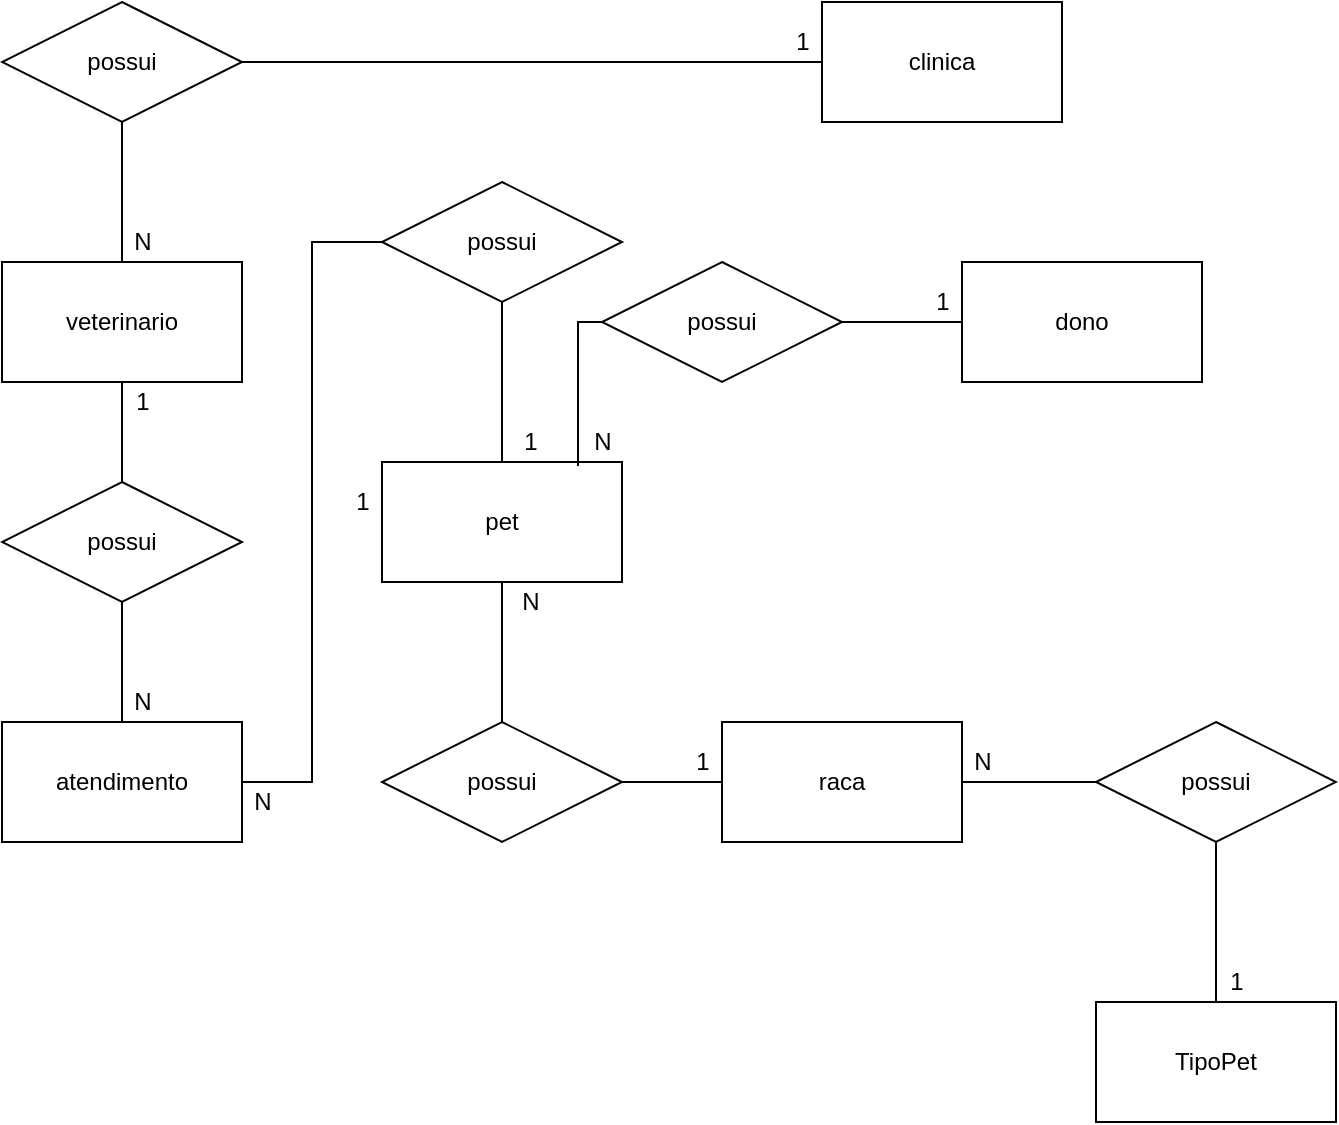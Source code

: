 <mxfile version="14.9.5" type="device" pages="2"><diagram id="zKgi-5W-2Jjc9TAg-hea" name="conceitual"><mxGraphModel dx="1422" dy="794" grid="1" gridSize="10" guides="1" tooltips="1" connect="1" arrows="1" fold="1" page="1" pageScale="1" pageWidth="827" pageHeight="1169" math="0" shadow="0"><root><mxCell id="0"/><mxCell id="1" parent="0"/><mxCell id="_RC61mN8Qz8Z0jvt375L-1" value="pet" style="rounded=0;whiteSpace=wrap;html=1;" parent="1" vertex="1"><mxGeometry x="270" y="230" width="120" height="60" as="geometry"/></mxCell><mxCell id="_RC61mN8Qz8Z0jvt375L-14" value="raca" style="rounded=0;whiteSpace=wrap;html=1;" parent="1" vertex="1"><mxGeometry x="440" y="360" width="120" height="60" as="geometry"/></mxCell><mxCell id="_RC61mN8Qz8Z0jvt375L-16" style="edgeStyle=orthogonalEdgeStyle;rounded=0;orthogonalLoop=1;jettySize=auto;html=1;entryX=0;entryY=0.5;entryDx=0;entryDy=0;endArrow=none;endFill=0;" parent="1" source="_RC61mN8Qz8Z0jvt375L-15" target="_RC61mN8Qz8Z0jvt375L-14" edge="1"><mxGeometry relative="1" as="geometry"/></mxCell><mxCell id="_RC61mN8Qz8Z0jvt375L-17" style="edgeStyle=orthogonalEdgeStyle;rounded=0;orthogonalLoop=1;jettySize=auto;html=1;entryX=0.5;entryY=1;entryDx=0;entryDy=0;endArrow=none;endFill=0;" parent="1" source="_RC61mN8Qz8Z0jvt375L-15" target="_RC61mN8Qz8Z0jvt375L-1" edge="1"><mxGeometry relative="1" as="geometry"><Array as="points"><mxPoint x="330" y="390"/></Array></mxGeometry></mxCell><mxCell id="_RC61mN8Qz8Z0jvt375L-15" value="possui" style="shape=rhombus;perimeter=rhombusPerimeter;whiteSpace=wrap;html=1;align=center;" parent="1" vertex="1"><mxGeometry x="270" y="360" width="120" height="60" as="geometry"/></mxCell><mxCell id="_RC61mN8Qz8Z0jvt375L-18" value="N" style="text;html=1;align=center;verticalAlign=middle;resizable=0;points=[];autosize=1;strokeColor=none;" parent="1" vertex="1"><mxGeometry x="334" y="290" width="20" height="20" as="geometry"/></mxCell><mxCell id="_RC61mN8Qz8Z0jvt375L-19" value="1" style="text;html=1;align=center;verticalAlign=middle;resizable=0;points=[];autosize=1;strokeColor=none;" parent="1" vertex="1"><mxGeometry x="420" y="370" width="20" height="20" as="geometry"/></mxCell><mxCell id="_RC61mN8Qz8Z0jvt375L-20" value="dono" style="rounded=0;whiteSpace=wrap;html=1;" parent="1" vertex="1"><mxGeometry x="560" y="130" width="120" height="60" as="geometry"/></mxCell><mxCell id="_RC61mN8Qz8Z0jvt375L-25" style="edgeStyle=orthogonalEdgeStyle;rounded=0;orthogonalLoop=1;jettySize=auto;html=1;entryX=0;entryY=0.5;entryDx=0;entryDy=0;endArrow=none;endFill=0;" parent="1" source="_RC61mN8Qz8Z0jvt375L-24" target="_RC61mN8Qz8Z0jvt375L-20" edge="1"><mxGeometry relative="1" as="geometry"/></mxCell><mxCell id="_RC61mN8Qz8Z0jvt375L-26" style="edgeStyle=orthogonalEdgeStyle;rounded=0;orthogonalLoop=1;jettySize=auto;html=1;endArrow=none;endFill=0;" parent="1" source="_RC61mN8Qz8Z0jvt375L-24" edge="1"><mxGeometry relative="1" as="geometry"><mxPoint x="368" y="232" as="targetPoint"/><Array as="points"><mxPoint x="368" y="160"/></Array></mxGeometry></mxCell><mxCell id="_RC61mN8Qz8Z0jvt375L-24" value="possui" style="shape=rhombus;perimeter=rhombusPerimeter;whiteSpace=wrap;html=1;align=center;" parent="1" vertex="1"><mxGeometry x="380" y="130" width="120" height="60" as="geometry"/></mxCell><mxCell id="_RC61mN8Qz8Z0jvt375L-27" value="N" style="text;html=1;align=center;verticalAlign=middle;resizable=0;points=[];autosize=1;strokeColor=none;" parent="1" vertex="1"><mxGeometry x="370" y="210" width="20" height="20" as="geometry"/></mxCell><mxCell id="_RC61mN8Qz8Z0jvt375L-28" value="1" style="text;html=1;align=center;verticalAlign=middle;resizable=0;points=[];autosize=1;strokeColor=none;" parent="1" vertex="1"><mxGeometry x="540" y="140" width="20" height="20" as="geometry"/></mxCell><mxCell id="_RC61mN8Qz8Z0jvt375L-32" style="edgeStyle=orthogonalEdgeStyle;rounded=0;orthogonalLoop=1;jettySize=auto;html=1;entryX=0.5;entryY=0;entryDx=0;entryDy=0;endArrow=none;endFill=0;" parent="1" source="_RC61mN8Qz8Z0jvt375L-29" target="_RC61mN8Qz8Z0jvt375L-31" edge="1"><mxGeometry relative="1" as="geometry"/></mxCell><mxCell id="_RC61mN8Qz8Z0jvt375L-33" style="edgeStyle=orthogonalEdgeStyle;rounded=0;orthogonalLoop=1;jettySize=auto;html=1;entryX=1;entryY=0.5;entryDx=0;entryDy=0;endArrow=none;endFill=0;exitX=0;exitY=0.5;exitDx=0;exitDy=0;" parent="1" source="_RC61mN8Qz8Z0jvt375L-29" target="_RC61mN8Qz8Z0jvt375L-14" edge="1"><mxGeometry relative="1" as="geometry"><Array as="points"/></mxGeometry></mxCell><mxCell id="_RC61mN8Qz8Z0jvt375L-29" value="possui" style="shape=rhombus;perimeter=rhombusPerimeter;whiteSpace=wrap;html=1;align=center;" parent="1" vertex="1"><mxGeometry x="627" y="360" width="120" height="60" as="geometry"/></mxCell><mxCell id="_RC61mN8Qz8Z0jvt375L-31" value="TipoPet" style="rounded=0;whiteSpace=wrap;html=1;" parent="1" vertex="1"><mxGeometry x="627" y="500" width="120" height="60" as="geometry"/></mxCell><mxCell id="_RC61mN8Qz8Z0jvt375L-34" value="1" style="text;html=1;align=center;verticalAlign=middle;resizable=0;points=[];autosize=1;strokeColor=none;" parent="1" vertex="1"><mxGeometry x="250" y="240" width="20" height="20" as="geometry"/></mxCell><mxCell id="_RC61mN8Qz8Z0jvt375L-35" value="1" style="text;html=1;align=center;verticalAlign=middle;resizable=0;points=[];autosize=1;strokeColor=none;" parent="1" vertex="1"><mxGeometry x="687" y="480" width="20" height="20" as="geometry"/></mxCell><mxCell id="_RC61mN8Qz8Z0jvt375L-36" value="clinica" style="rounded=0;whiteSpace=wrap;html=1;" parent="1" vertex="1"><mxGeometry x="490" width="120" height="60" as="geometry"/></mxCell><mxCell id="gwHr9lYIU9ZvJY5wkiX--15" value="" style="edgeStyle=orthogonalEdgeStyle;rounded=0;orthogonalLoop=1;jettySize=auto;html=1;endArrow=none;endFill=0;" parent="1" source="gwHr9lYIU9ZvJY5wkiX--1" target="gwHr9lYIU9ZvJY5wkiX--2" edge="1"><mxGeometry relative="1" as="geometry"/></mxCell><mxCell id="gwHr9lYIU9ZvJY5wkiX--17" style="edgeStyle=orthogonalEdgeStyle;rounded=0;orthogonalLoop=1;jettySize=auto;html=1;entryX=0;entryY=0.5;entryDx=0;entryDy=0;endArrow=none;endFill=0;" parent="1" source="gwHr9lYIU9ZvJY5wkiX--1" target="gwHr9lYIU9ZvJY5wkiX--16" edge="1"><mxGeometry relative="1" as="geometry"/></mxCell><mxCell id="gwHr9lYIU9ZvJY5wkiX--1" value="atendimento" style="rounded=0;whiteSpace=wrap;html=1;" parent="1" vertex="1"><mxGeometry x="80" y="360" width="120" height="60" as="geometry"/></mxCell><mxCell id="gwHr9lYIU9ZvJY5wkiX--11" style="edgeStyle=orthogonalEdgeStyle;rounded=0;orthogonalLoop=1;jettySize=auto;html=1;entryX=0.5;entryY=1;entryDx=0;entryDy=0;endArrow=none;endFill=0;" parent="1" source="gwHr9lYIU9ZvJY5wkiX--2" target="gwHr9lYIU9ZvJY5wkiX--3" edge="1"><mxGeometry relative="1" as="geometry"/></mxCell><mxCell id="gwHr9lYIU9ZvJY5wkiX--12" style="edgeStyle=orthogonalEdgeStyle;rounded=0;orthogonalLoop=1;jettySize=auto;html=1;endArrow=none;endFill=0;" parent="1" source="gwHr9lYIU9ZvJY5wkiX--2" target="gwHr9lYIU9ZvJY5wkiX--1" edge="1"><mxGeometry relative="1" as="geometry"/></mxCell><mxCell id="gwHr9lYIU9ZvJY5wkiX--2" value="possui" style="shape=rhombus;perimeter=rhombusPerimeter;whiteSpace=wrap;html=1;align=center;" parent="1" vertex="1"><mxGeometry x="80" y="240" width="120" height="60" as="geometry"/></mxCell><mxCell id="gwHr9lYIU9ZvJY5wkiX--3" value="veterinario" style="rounded=0;whiteSpace=wrap;html=1;" parent="1" vertex="1"><mxGeometry x="80" y="130" width="120" height="60" as="geometry"/></mxCell><mxCell id="gwHr9lYIU9ZvJY5wkiX--4" value="N" style="text;html=1;align=center;verticalAlign=middle;resizable=0;points=[];autosize=1;strokeColor=none;" parent="1" vertex="1"><mxGeometry x="140" y="110" width="20" height="20" as="geometry"/></mxCell><mxCell id="gwHr9lYIU9ZvJY5wkiX--5" style="edgeStyle=orthogonalEdgeStyle;rounded=0;orthogonalLoop=1;jettySize=auto;html=1;entryX=0.5;entryY=1;entryDx=0;entryDy=0;endArrow=none;endFill=0;" parent="1" source="gwHr9lYIU9ZvJY5wkiX--3" target="gwHr9lYIU9ZvJY5wkiX--6" edge="1"><mxGeometry relative="1" as="geometry"/></mxCell><mxCell id="gwHr9lYIU9ZvJY5wkiX--6" value="possui" style="shape=rhombus;perimeter=rhombusPerimeter;whiteSpace=wrap;html=1;align=center;" parent="1" vertex="1"><mxGeometry x="80" width="120" height="60" as="geometry"/></mxCell><mxCell id="gwHr9lYIU9ZvJY5wkiX--7" style="edgeStyle=orthogonalEdgeStyle;rounded=0;orthogonalLoop=1;jettySize=auto;html=1;entryX=1;entryY=0.5;entryDx=0;entryDy=0;endArrow=none;endFill=0;" parent="1" source="_RC61mN8Qz8Z0jvt375L-36" target="gwHr9lYIU9ZvJY5wkiX--6" edge="1"><mxGeometry relative="1" as="geometry"><mxPoint x="160" y="-20" as="sourcePoint"/></mxGeometry></mxCell><mxCell id="gwHr9lYIU9ZvJY5wkiX--8" value="1" style="text;html=1;align=center;verticalAlign=middle;resizable=0;points=[];autosize=1;strokeColor=none;" parent="1" vertex="1"><mxGeometry x="470" y="10" width="20" height="20" as="geometry"/></mxCell><mxCell id="gwHr9lYIU9ZvJY5wkiX--13" value="N" style="text;html=1;align=center;verticalAlign=middle;resizable=0;points=[];autosize=1;strokeColor=none;" parent="1" vertex="1"><mxGeometry x="140" y="340" width="20" height="20" as="geometry"/></mxCell><mxCell id="gwHr9lYIU9ZvJY5wkiX--14" value="1" style="text;html=1;align=center;verticalAlign=middle;resizable=0;points=[];autosize=1;strokeColor=none;" parent="1" vertex="1"><mxGeometry x="140" y="190" width="20" height="20" as="geometry"/></mxCell><mxCell id="gwHr9lYIU9ZvJY5wkiX--18" style="edgeStyle=orthogonalEdgeStyle;rounded=0;orthogonalLoop=1;jettySize=auto;html=1;entryX=0.5;entryY=0;entryDx=0;entryDy=0;endArrow=none;endFill=0;" parent="1" source="gwHr9lYIU9ZvJY5wkiX--16" target="_RC61mN8Qz8Z0jvt375L-1" edge="1"><mxGeometry relative="1" as="geometry"/></mxCell><mxCell id="gwHr9lYIU9ZvJY5wkiX--16" value="possui" style="shape=rhombus;perimeter=rhombusPerimeter;whiteSpace=wrap;html=1;align=center;" parent="1" vertex="1"><mxGeometry x="270" y="90" width="120" height="60" as="geometry"/></mxCell><mxCell id="gwHr9lYIU9ZvJY5wkiX--19" value="N" style="text;html=1;align=center;verticalAlign=middle;resizable=0;points=[];autosize=1;strokeColor=none;" parent="1" vertex="1"><mxGeometry x="200" y="390" width="20" height="20" as="geometry"/></mxCell><mxCell id="gwHr9lYIU9ZvJY5wkiX--20" value="1" style="text;html=1;align=center;verticalAlign=middle;resizable=0;points=[];autosize=1;strokeColor=none;" parent="1" vertex="1"><mxGeometry x="334" y="210" width="20" height="20" as="geometry"/></mxCell><mxCell id="zmk3m_KTykm0bTG2Km6e-2" value="N" style="text;html=1;align=center;verticalAlign=middle;resizable=0;points=[];autosize=1;strokeColor=none;" parent="1" vertex="1"><mxGeometry x="560" y="370" width="20" height="20" as="geometry"/></mxCell></root></mxGraphModel></diagram><diagram id="qDAcENEkTJOb7_NN2ZfA" name="logico"><mxGraphModel dx="2249" dy="794" grid="1" gridSize="10" guides="1" tooltips="1" connect="1" arrows="1" fold="1" page="1" pageScale="1" pageWidth="827" pageHeight="1169" math="0" shadow="0"><root><mxCell id="7KdjONQMvIEMrjzdX5ln-0"/><mxCell id="7KdjONQMvIEMrjzdX5ln-1" parent="7KdjONQMvIEMrjzdX5ln-0"/><mxCell id="w5RA0pdSqrxXQiTmdEWr-0" value="pet" style="shape=table;startSize=30;container=1;collapsible=1;childLayout=tableLayout;fixedRows=1;rowLines=0;fontStyle=1;align=center;resizeLast=1;" parent="7KdjONQMvIEMrjzdX5ln-1" vertex="1"><mxGeometry x="324" y="40" width="180" height="190" as="geometry"/></mxCell><mxCell id="w5RA0pdSqrxXQiTmdEWr-1" value="" style="shape=partialRectangle;collapsible=0;dropTarget=0;pointerEvents=0;fillColor=none;top=0;left=0;bottom=1;right=0;points=[[0,0.5],[1,0.5]];portConstraint=eastwest;" parent="w5RA0pdSqrxXQiTmdEWr-0" vertex="1"><mxGeometry y="30" width="180" height="30" as="geometry"/></mxCell><mxCell id="w5RA0pdSqrxXQiTmdEWr-2" value="PK" style="shape=partialRectangle;connectable=0;fillColor=none;top=0;left=0;bottom=0;right=0;fontStyle=1;overflow=hidden;" parent="w5RA0pdSqrxXQiTmdEWr-1" vertex="1"><mxGeometry width="30" height="30" as="geometry"/></mxCell><mxCell id="w5RA0pdSqrxXQiTmdEWr-3" value="id_pet" style="shape=partialRectangle;connectable=0;fillColor=none;top=0;left=0;bottom=0;right=0;align=left;spacingLeft=6;fontStyle=5;overflow=hidden;" parent="w5RA0pdSqrxXQiTmdEWr-1" vertex="1"><mxGeometry x="30" width="150" height="30" as="geometry"/></mxCell><mxCell id="lEah9EeKlqxv9FHhRNmA-0" value="" style="shape=partialRectangle;collapsible=0;dropTarget=0;pointerEvents=0;fillColor=none;top=0;left=0;bottom=1;right=0;points=[[0,0.5],[1,0.5]];portConstraint=eastwest;" parent="w5RA0pdSqrxXQiTmdEWr-0" vertex="1"><mxGeometry y="60" width="180" height="30" as="geometry"/></mxCell><mxCell id="lEah9EeKlqxv9FHhRNmA-1" value="FK" style="shape=partialRectangle;connectable=0;fillColor=none;top=0;left=0;bottom=0;right=0;fontStyle=1;overflow=hidden;" parent="lEah9EeKlqxv9FHhRNmA-0" vertex="1"><mxGeometry width="30" height="30" as="geometry"/></mxCell><mxCell id="lEah9EeKlqxv9FHhRNmA-2" value="id_dono" style="shape=partialRectangle;connectable=0;fillColor=none;top=0;left=0;bottom=0;right=0;align=left;spacingLeft=6;fontStyle=5;overflow=hidden;" parent="lEah9EeKlqxv9FHhRNmA-0" vertex="1"><mxGeometry x="30" width="150" height="30" as="geometry"/></mxCell><mxCell id="X-DxuJvu69Qj4SqnbTuG-0" value="" style="shape=partialRectangle;collapsible=0;dropTarget=0;pointerEvents=0;fillColor=none;top=0;left=0;bottom=1;right=0;points=[[0,0.5],[1,0.5]];portConstraint=eastwest;" parent="w5RA0pdSqrxXQiTmdEWr-0" vertex="1"><mxGeometry y="90" width="180" height="30" as="geometry"/></mxCell><mxCell id="X-DxuJvu69Qj4SqnbTuG-1" value="FK" style="shape=partialRectangle;connectable=0;fillColor=none;top=0;left=0;bottom=0;right=0;fontStyle=1;overflow=hidden;" parent="X-DxuJvu69Qj4SqnbTuG-0" vertex="1"><mxGeometry width="30" height="30" as="geometry"/></mxCell><mxCell id="X-DxuJvu69Qj4SqnbTuG-2" value="id_raca" style="shape=partialRectangle;connectable=0;fillColor=none;top=0;left=0;bottom=0;right=0;align=left;spacingLeft=6;fontStyle=5;overflow=hidden;" parent="X-DxuJvu69Qj4SqnbTuG-0" vertex="1"><mxGeometry x="30" width="150" height="30" as="geometry"/></mxCell><mxCell id="w5RA0pdSqrxXQiTmdEWr-4" value="" style="shape=partialRectangle;collapsible=0;dropTarget=0;pointerEvents=0;fillColor=none;top=0;left=0;bottom=0;right=0;points=[[0,0.5],[1,0.5]];portConstraint=eastwest;" parent="w5RA0pdSqrxXQiTmdEWr-0" vertex="1"><mxGeometry y="120" width="180" height="30" as="geometry"/></mxCell><mxCell id="w5RA0pdSqrxXQiTmdEWr-5" value="" style="shape=partialRectangle;connectable=0;fillColor=none;top=0;left=0;bottom=0;right=0;editable=1;overflow=hidden;" parent="w5RA0pdSqrxXQiTmdEWr-4" vertex="1"><mxGeometry width="30" height="30" as="geometry"/></mxCell><mxCell id="w5RA0pdSqrxXQiTmdEWr-6" value="nome" style="shape=partialRectangle;connectable=0;fillColor=none;top=0;left=0;bottom=0;right=0;align=left;spacingLeft=6;overflow=hidden;" parent="w5RA0pdSqrxXQiTmdEWr-4" vertex="1"><mxGeometry x="30" width="150" height="30" as="geometry"/></mxCell><mxCell id="XHkb9tY9ZzhKLMxE5RJe-0" value="" style="shape=partialRectangle;collapsible=0;dropTarget=0;pointerEvents=0;fillColor=none;top=0;left=0;bottom=0;right=0;points=[[0,0.5],[1,0.5]];portConstraint=eastwest;" parent="w5RA0pdSqrxXQiTmdEWr-0" vertex="1"><mxGeometry y="150" width="180" height="30" as="geometry"/></mxCell><mxCell id="XHkb9tY9ZzhKLMxE5RJe-1" value="" style="shape=partialRectangle;connectable=0;fillColor=none;top=0;left=0;bottom=0;right=0;editable=1;overflow=hidden;" parent="XHkb9tY9ZzhKLMxE5RJe-0" vertex="1"><mxGeometry width="30" height="30" as="geometry"/></mxCell><mxCell id="XHkb9tY9ZzhKLMxE5RJe-2" value="data nascimento" style="shape=partialRectangle;connectable=0;fillColor=none;top=0;left=0;bottom=0;right=0;align=left;spacingLeft=6;overflow=hidden;" parent="XHkb9tY9ZzhKLMxE5RJe-0" vertex="1"><mxGeometry x="30" width="150" height="30" as="geometry"/></mxCell><mxCell id="1a7llwQTp4r0ZdKqgCpV-0" value="dono" style="shape=table;startSize=30;container=1;collapsible=1;childLayout=tableLayout;fixedRows=1;rowLines=0;fontStyle=1;align=center;resizeLast=1;" parent="7KdjONQMvIEMrjzdX5ln-1" vertex="1"><mxGeometry x="600" y="40" width="180" height="130" as="geometry"/></mxCell><mxCell id="1a7llwQTp4r0ZdKqgCpV-4" value="" style="shape=partialRectangle;collapsible=0;dropTarget=0;pointerEvents=0;fillColor=none;top=0;left=0;bottom=1;right=0;points=[[0,0.5],[1,0.5]];portConstraint=eastwest;" parent="1a7llwQTp4r0ZdKqgCpV-0" vertex="1"><mxGeometry y="30" width="180" height="30" as="geometry"/></mxCell><mxCell id="1a7llwQTp4r0ZdKqgCpV-5" value="PK" style="shape=partialRectangle;connectable=0;fillColor=none;top=0;left=0;bottom=0;right=0;fontStyle=1;overflow=hidden;" parent="1a7llwQTp4r0ZdKqgCpV-4" vertex="1"><mxGeometry width="30" height="30" as="geometry"/></mxCell><mxCell id="1a7llwQTp4r0ZdKqgCpV-6" value="id_dono" style="shape=partialRectangle;connectable=0;fillColor=none;top=0;left=0;bottom=0;right=0;align=left;spacingLeft=6;fontStyle=5;overflow=hidden;" parent="1a7llwQTp4r0ZdKqgCpV-4" vertex="1"><mxGeometry x="30" width="150" height="30" as="geometry"/></mxCell><mxCell id="1a7llwQTp4r0ZdKqgCpV-7" value="" style="shape=partialRectangle;collapsible=0;dropTarget=0;pointerEvents=0;fillColor=none;top=0;left=0;bottom=0;right=0;points=[[0,0.5],[1,0.5]];portConstraint=eastwest;" parent="1a7llwQTp4r0ZdKqgCpV-0" vertex="1"><mxGeometry y="60" width="180" height="30" as="geometry"/></mxCell><mxCell id="1a7llwQTp4r0ZdKqgCpV-8" value="" style="shape=partialRectangle;connectable=0;fillColor=none;top=0;left=0;bottom=0;right=0;editable=1;overflow=hidden;" parent="1a7llwQTp4r0ZdKqgCpV-7" vertex="1"><mxGeometry width="30" height="30" as="geometry"/></mxCell><mxCell id="1a7llwQTp4r0ZdKqgCpV-9" value="nome" style="shape=partialRectangle;connectable=0;fillColor=none;top=0;left=0;bottom=0;right=0;align=left;spacingLeft=6;overflow=hidden;" parent="1a7llwQTp4r0ZdKqgCpV-7" vertex="1"><mxGeometry x="30" width="150" height="30" as="geometry"/></mxCell><mxCell id="1a7llwQTp4r0ZdKqgCpV-10" value="" style="shape=partialRectangle;collapsible=0;dropTarget=0;pointerEvents=0;fillColor=none;top=0;left=0;bottom=0;right=0;points=[[0,0.5],[1,0.5]];portConstraint=eastwest;" parent="1a7llwQTp4r0ZdKqgCpV-0" vertex="1"><mxGeometry y="90" width="180" height="30" as="geometry"/></mxCell><mxCell id="1a7llwQTp4r0ZdKqgCpV-11" value="" style="shape=partialRectangle;connectable=0;fillColor=none;top=0;left=0;bottom=0;right=0;editable=1;overflow=hidden;" parent="1a7llwQTp4r0ZdKqgCpV-10" vertex="1"><mxGeometry width="30" height="30" as="geometry"/></mxCell><mxCell id="1a7llwQTp4r0ZdKqgCpV-12" value="telefone" style="shape=partialRectangle;connectable=0;fillColor=none;top=0;left=0;bottom=0;right=0;align=left;spacingLeft=6;overflow=hidden;" parent="1a7llwQTp4r0ZdKqgCpV-10" vertex="1"><mxGeometry x="30" width="150" height="30" as="geometry"/></mxCell><mxCell id="1a7llwQTp4r0ZdKqgCpV-13" value="" style="edgeStyle=entityRelationEdgeStyle;fontSize=12;html=1;endArrow=ERoneToMany;" parent="7KdjONQMvIEMrjzdX5ln-1" source="1a7llwQTp4r0ZdKqgCpV-4" target="lEah9EeKlqxv9FHhRNmA-0" edge="1"><mxGeometry width="100" height="100" relative="1" as="geometry"><mxPoint x="550" y="330" as="sourcePoint"/><mxPoint x="650" y="230" as="targetPoint"/></mxGeometry></mxCell><mxCell id="1a7llwQTp4r0ZdKqgCpV-14" value="atendimento" style="shape=table;startSize=30;container=1;collapsible=1;childLayout=tableLayout;fixedRows=1;rowLines=0;fontStyle=1;align=center;resizeLast=1;" parent="7KdjONQMvIEMrjzdX5ln-1" vertex="1"><mxGeometry x="50" y="40" width="180" height="190" as="geometry"/></mxCell><mxCell id="1a7llwQTp4r0ZdKqgCpV-15" value="" style="shape=partialRectangle;collapsible=0;dropTarget=0;pointerEvents=0;fillColor=none;top=0;left=0;bottom=1;right=0;points=[[0,0.5],[1,0.5]];portConstraint=eastwest;" parent="1a7llwQTp4r0ZdKqgCpV-14" vertex="1"><mxGeometry y="30" width="180" height="30" as="geometry"/></mxCell><mxCell id="1a7llwQTp4r0ZdKqgCpV-16" value="PK" style="shape=partialRectangle;connectable=0;fillColor=none;top=0;left=0;bottom=0;right=0;fontStyle=1;overflow=hidden;" parent="1a7llwQTp4r0ZdKqgCpV-15" vertex="1"><mxGeometry width="30" height="30" as="geometry"/></mxCell><mxCell id="1a7llwQTp4r0ZdKqgCpV-17" value="id_atendimento" style="shape=partialRectangle;connectable=0;fillColor=none;top=0;left=0;bottom=0;right=0;align=left;spacingLeft=6;fontStyle=5;overflow=hidden;" parent="1a7llwQTp4r0ZdKqgCpV-15" vertex="1"><mxGeometry x="30" width="150" height="30" as="geometry"/></mxCell><mxCell id="OqLxSvzd4YwC8Ex7ZbyW-0" value="" style="shape=partialRectangle;collapsible=0;dropTarget=0;pointerEvents=0;fillColor=none;top=0;left=0;bottom=1;right=0;points=[[0,0.5],[1,0.5]];portConstraint=eastwest;" parent="1a7llwQTp4r0ZdKqgCpV-14" vertex="1"><mxGeometry y="60" width="180" height="30" as="geometry"/></mxCell><mxCell id="OqLxSvzd4YwC8Ex7ZbyW-1" value="FK" style="shape=partialRectangle;connectable=0;fillColor=none;top=0;left=0;bottom=0;right=0;fontStyle=1;overflow=hidden;" parent="OqLxSvzd4YwC8Ex7ZbyW-0" vertex="1"><mxGeometry width="30" height="30" as="geometry"/></mxCell><mxCell id="OqLxSvzd4YwC8Ex7ZbyW-2" value="id_pet" style="shape=partialRectangle;connectable=0;fillColor=none;top=0;left=0;bottom=0;right=0;align=left;spacingLeft=6;fontStyle=5;overflow=hidden;" parent="OqLxSvzd4YwC8Ex7ZbyW-0" vertex="1"><mxGeometry x="30" width="150" height="30" as="geometry"/></mxCell><mxCell id="OqLxSvzd4YwC8Ex7ZbyW-3" value="" style="shape=partialRectangle;collapsible=0;dropTarget=0;pointerEvents=0;fillColor=none;top=0;left=0;bottom=1;right=0;points=[[0,0.5],[1,0.5]];portConstraint=eastwest;" parent="1a7llwQTp4r0ZdKqgCpV-14" vertex="1"><mxGeometry y="90" width="180" height="30" as="geometry"/></mxCell><mxCell id="OqLxSvzd4YwC8Ex7ZbyW-4" value="FK" style="shape=partialRectangle;connectable=0;fillColor=none;top=0;left=0;bottom=0;right=0;fontStyle=1;overflow=hidden;" parent="OqLxSvzd4YwC8Ex7ZbyW-3" vertex="1"><mxGeometry width="30" height="30" as="geometry"/></mxCell><mxCell id="OqLxSvzd4YwC8Ex7ZbyW-5" value="id_veterinario" style="shape=partialRectangle;connectable=0;fillColor=none;top=0;left=0;bottom=0;right=0;align=left;spacingLeft=6;fontStyle=5;overflow=hidden;" parent="OqLxSvzd4YwC8Ex7ZbyW-3" vertex="1"><mxGeometry x="30" width="150" height="30" as="geometry"/></mxCell><mxCell id="1a7llwQTp4r0ZdKqgCpV-18" value="" style="shape=partialRectangle;collapsible=0;dropTarget=0;pointerEvents=0;fillColor=none;top=0;left=0;bottom=0;right=0;points=[[0,0.5],[1,0.5]];portConstraint=eastwest;" parent="1a7llwQTp4r0ZdKqgCpV-14" vertex="1"><mxGeometry y="120" width="180" height="30" as="geometry"/></mxCell><mxCell id="1a7llwQTp4r0ZdKqgCpV-19" value="" style="shape=partialRectangle;connectable=0;fillColor=none;top=0;left=0;bottom=0;right=0;editable=1;overflow=hidden;" parent="1a7llwQTp4r0ZdKqgCpV-18" vertex="1"><mxGeometry width="30" height="30" as="geometry"/></mxCell><mxCell id="1a7llwQTp4r0ZdKqgCpV-20" value="data" style="shape=partialRectangle;connectable=0;fillColor=none;top=0;left=0;bottom=0;right=0;align=left;spacingLeft=6;overflow=hidden;" parent="1a7llwQTp4r0ZdKqgCpV-18" vertex="1"><mxGeometry x="30" width="150" height="30" as="geometry"/></mxCell><mxCell id="1a7llwQTp4r0ZdKqgCpV-21" value="" style="shape=partialRectangle;collapsible=0;dropTarget=0;pointerEvents=0;fillColor=none;top=0;left=0;bottom=0;right=0;points=[[0,0.5],[1,0.5]];portConstraint=eastwest;" parent="1a7llwQTp4r0ZdKqgCpV-14" vertex="1"><mxGeometry y="150" width="180" height="30" as="geometry"/></mxCell><mxCell id="1a7llwQTp4r0ZdKqgCpV-22" value="" style="shape=partialRectangle;connectable=0;fillColor=none;top=0;left=0;bottom=0;right=0;editable=1;overflow=hidden;" parent="1a7llwQTp4r0ZdKqgCpV-21" vertex="1"><mxGeometry width="30" height="30" as="geometry"/></mxCell><mxCell id="1a7llwQTp4r0ZdKqgCpV-23" value="horario" style="shape=partialRectangle;connectable=0;fillColor=none;top=0;left=0;bottom=0;right=0;align=left;spacingLeft=6;overflow=hidden;" parent="1a7llwQTp4r0ZdKqgCpV-21" vertex="1"><mxGeometry x="30" width="150" height="30" as="geometry"/></mxCell><mxCell id="OqLxSvzd4YwC8Ex7ZbyW-6" value="" style="edgeStyle=entityRelationEdgeStyle;fontSize=12;html=1;endArrow=ERoneToMany;" parent="7KdjONQMvIEMrjzdX5ln-1" source="w5RA0pdSqrxXQiTmdEWr-1" target="OqLxSvzd4YwC8Ex7ZbyW-0" edge="1"><mxGeometry width="100" height="100" relative="1" as="geometry"><mxPoint x="360" y="360" as="sourcePoint"/><mxPoint x="460" y="260" as="targetPoint"/></mxGeometry></mxCell><mxCell id="OqLxSvzd4YwC8Ex7ZbyW-7" value="veterinario" style="shape=table;startSize=30;container=1;collapsible=1;childLayout=tableLayout;fixedRows=1;rowLines=0;fontStyle=1;align=center;resizeLast=1;" parent="7KdjONQMvIEMrjzdX5ln-1" vertex="1"><mxGeometry x="-220" y="40" width="180" height="130" as="geometry"/></mxCell><mxCell id="OqLxSvzd4YwC8Ex7ZbyW-8" value="" style="shape=partialRectangle;collapsible=0;dropTarget=0;pointerEvents=0;fillColor=none;top=0;left=0;bottom=1;right=0;points=[[0,0.5],[1,0.5]];portConstraint=eastwest;" parent="OqLxSvzd4YwC8Ex7ZbyW-7" vertex="1"><mxGeometry y="30" width="180" height="30" as="geometry"/></mxCell><mxCell id="OqLxSvzd4YwC8Ex7ZbyW-9" value="PK" style="shape=partialRectangle;connectable=0;fillColor=none;top=0;left=0;bottom=0;right=0;fontStyle=1;overflow=hidden;" parent="OqLxSvzd4YwC8Ex7ZbyW-8" vertex="1"><mxGeometry width="30" height="30" as="geometry"/></mxCell><mxCell id="OqLxSvzd4YwC8Ex7ZbyW-10" value="id_veterinario" style="shape=partialRectangle;connectable=0;fillColor=none;top=0;left=0;bottom=0;right=0;align=left;spacingLeft=6;fontStyle=5;overflow=hidden;" parent="OqLxSvzd4YwC8Ex7ZbyW-8" vertex="1"><mxGeometry x="30" width="150" height="30" as="geometry"/></mxCell><mxCell id="OqLxSvzd4YwC8Ex7ZbyW-11" value="" style="shape=partialRectangle;collapsible=0;dropTarget=0;pointerEvents=0;fillColor=none;top=0;left=0;bottom=1;right=0;points=[[0,0.5],[1,0.5]];portConstraint=eastwest;" parent="OqLxSvzd4YwC8Ex7ZbyW-7" vertex="1"><mxGeometry y="60" width="180" height="30" as="geometry"/></mxCell><mxCell id="OqLxSvzd4YwC8Ex7ZbyW-12" value="FK" style="shape=partialRectangle;connectable=0;fillColor=none;top=0;left=0;bottom=0;right=0;fontStyle=1;overflow=hidden;" parent="OqLxSvzd4YwC8Ex7ZbyW-11" vertex="1"><mxGeometry width="30" height="30" as="geometry"/></mxCell><mxCell id="OqLxSvzd4YwC8Ex7ZbyW-13" value="id_empresa" style="shape=partialRectangle;connectable=0;fillColor=none;top=0;left=0;bottom=0;right=0;align=left;spacingLeft=6;fontStyle=5;overflow=hidden;" parent="OqLxSvzd4YwC8Ex7ZbyW-11" vertex="1"><mxGeometry x="30" width="150" height="30" as="geometry"/></mxCell><mxCell id="OqLxSvzd4YwC8Ex7ZbyW-17" value="" style="shape=partialRectangle;collapsible=0;dropTarget=0;pointerEvents=0;fillColor=none;top=0;left=0;bottom=0;right=0;points=[[0,0.5],[1,0.5]];portConstraint=eastwest;" parent="OqLxSvzd4YwC8Ex7ZbyW-7" vertex="1"><mxGeometry y="90" width="180" height="30" as="geometry"/></mxCell><mxCell id="OqLxSvzd4YwC8Ex7ZbyW-18" value="" style="shape=partialRectangle;connectable=0;fillColor=none;top=0;left=0;bottom=0;right=0;editable=1;overflow=hidden;" parent="OqLxSvzd4YwC8Ex7ZbyW-17" vertex="1"><mxGeometry width="30" height="30" as="geometry"/></mxCell><mxCell id="OqLxSvzd4YwC8Ex7ZbyW-19" value="nome" style="shape=partialRectangle;connectable=0;fillColor=none;top=0;left=0;bottom=0;right=0;align=left;spacingLeft=6;overflow=hidden;" parent="OqLxSvzd4YwC8Ex7ZbyW-17" vertex="1"><mxGeometry x="30" width="150" height="30" as="geometry"/></mxCell><mxCell id="s0mn43vojf-zLrRnY2Df-0" value="" style="edgeStyle=entityRelationEdgeStyle;fontSize=12;html=1;endArrow=ERoneToMany;exitX=1;exitY=0.5;exitDx=0;exitDy=0;entryX=0;entryY=0.5;entryDx=0;entryDy=0;" parent="7KdjONQMvIEMrjzdX5ln-1" source="OqLxSvzd4YwC8Ex7ZbyW-8" target="OqLxSvzd4YwC8Ex7ZbyW-3" edge="1"><mxGeometry width="100" height="100" relative="1" as="geometry"><mxPoint x="-40" y="370" as="sourcePoint"/><mxPoint x="10" y="160" as="targetPoint"/></mxGeometry></mxCell><mxCell id="_GOwrKRsJSGHGwtXe273-0" value="empresa" style="shape=table;startSize=30;container=1;collapsible=1;childLayout=tableLayout;fixedRows=1;rowLines=0;fontStyle=1;align=center;resizeLast=1;" parent="7KdjONQMvIEMrjzdX5ln-1" vertex="1"><mxGeometry x="-503" y="40" width="180" height="100" as="geometry"/></mxCell><mxCell id="_GOwrKRsJSGHGwtXe273-1" value="" style="shape=partialRectangle;collapsible=0;dropTarget=0;pointerEvents=0;fillColor=none;top=0;left=0;bottom=1;right=0;points=[[0,0.5],[1,0.5]];portConstraint=eastwest;" parent="_GOwrKRsJSGHGwtXe273-0" vertex="1"><mxGeometry y="30" width="180" height="30" as="geometry"/></mxCell><mxCell id="_GOwrKRsJSGHGwtXe273-2" value="PK" style="shape=partialRectangle;connectable=0;fillColor=none;top=0;left=0;bottom=0;right=0;fontStyle=1;overflow=hidden;" parent="_GOwrKRsJSGHGwtXe273-1" vertex="1"><mxGeometry width="30" height="30" as="geometry"/></mxCell><mxCell id="_GOwrKRsJSGHGwtXe273-3" value="id_empresa" style="shape=partialRectangle;connectable=0;fillColor=none;top=0;left=0;bottom=0;right=0;align=left;spacingLeft=6;fontStyle=5;overflow=hidden;" parent="_GOwrKRsJSGHGwtXe273-1" vertex="1"><mxGeometry x="30" width="150" height="30" as="geometry"/></mxCell><mxCell id="_GOwrKRsJSGHGwtXe273-7" value="" style="shape=partialRectangle;collapsible=0;dropTarget=0;pointerEvents=0;fillColor=none;top=0;left=0;bottom=0;right=0;points=[[0,0.5],[1,0.5]];portConstraint=eastwest;" parent="_GOwrKRsJSGHGwtXe273-0" vertex="1"><mxGeometry y="60" width="180" height="30" as="geometry"/></mxCell><mxCell id="_GOwrKRsJSGHGwtXe273-8" value="" style="shape=partialRectangle;connectable=0;fillColor=none;top=0;left=0;bottom=0;right=0;editable=1;overflow=hidden;" parent="_GOwrKRsJSGHGwtXe273-7" vertex="1"><mxGeometry width="30" height="30" as="geometry"/></mxCell><mxCell id="_GOwrKRsJSGHGwtXe273-9" value="endereco" style="shape=partialRectangle;connectable=0;fillColor=none;top=0;left=0;bottom=0;right=0;align=left;spacingLeft=6;overflow=hidden;" parent="_GOwrKRsJSGHGwtXe273-7" vertex="1"><mxGeometry x="30" width="150" height="30" as="geometry"/></mxCell><mxCell id="t6WsQMmywtVdvj4T-H3I-0" value="" style="edgeStyle=entityRelationEdgeStyle;fontSize=12;html=1;endArrow=ERoneToMany;entryX=0;entryY=0.5;entryDx=0;entryDy=0;exitX=1;exitY=0.5;exitDx=0;exitDy=0;" parent="7KdjONQMvIEMrjzdX5ln-1" source="_GOwrKRsJSGHGwtXe273-1" target="OqLxSvzd4YwC8Ex7ZbyW-11" edge="1"><mxGeometry width="100" height="100" relative="1" as="geometry"><mxPoint x="-300" y="270" as="sourcePoint"/><mxPoint x="-200" y="190" as="targetPoint"/></mxGeometry></mxCell><mxCell id="FIriJP6QM5DzyPw5FSwZ-0" value="raca" style="shape=table;startSize=30;container=1;collapsible=1;childLayout=tableLayout;fixedRows=1;rowLines=0;fontStyle=1;align=center;resizeLast=1;" parent="7KdjONQMvIEMrjzdX5ln-1" vertex="1"><mxGeometry x="324" y="260" width="180" height="130" as="geometry"/></mxCell><mxCell id="FIriJP6QM5DzyPw5FSwZ-1" value="" style="shape=partialRectangle;collapsible=0;dropTarget=0;pointerEvents=0;fillColor=none;top=0;left=0;bottom=1;right=0;points=[[0,0.5],[1,0.5]];portConstraint=eastwest;" parent="FIriJP6QM5DzyPw5FSwZ-0" vertex="1"><mxGeometry y="30" width="180" height="30" as="geometry"/></mxCell><mxCell id="FIriJP6QM5DzyPw5FSwZ-2" value="PK" style="shape=partialRectangle;connectable=0;fillColor=none;top=0;left=0;bottom=0;right=0;fontStyle=1;overflow=hidden;" parent="FIriJP6QM5DzyPw5FSwZ-1" vertex="1"><mxGeometry width="30" height="30" as="geometry"/></mxCell><mxCell id="FIriJP6QM5DzyPw5FSwZ-3" value="id_raca" style="shape=partialRectangle;connectable=0;fillColor=none;top=0;left=0;bottom=0;right=0;align=left;spacingLeft=6;fontStyle=5;overflow=hidden;" parent="FIriJP6QM5DzyPw5FSwZ-1" vertex="1"><mxGeometry x="30" width="150" height="30" as="geometry"/></mxCell><mxCell id="FIriJP6QM5DzyPw5FSwZ-4" value="" style="shape=partialRectangle;collapsible=0;dropTarget=0;pointerEvents=0;fillColor=none;top=0;left=0;bottom=1;right=0;points=[[0,0.5],[1,0.5]];portConstraint=eastwest;" parent="FIriJP6QM5DzyPw5FSwZ-0" vertex="1"><mxGeometry y="60" width="180" height="30" as="geometry"/></mxCell><mxCell id="FIriJP6QM5DzyPw5FSwZ-5" value="FK" style="shape=partialRectangle;connectable=0;fillColor=none;top=0;left=0;bottom=0;right=0;fontStyle=1;overflow=hidden;" parent="FIriJP6QM5DzyPw5FSwZ-4" vertex="1"><mxGeometry width="30" height="30" as="geometry"/></mxCell><mxCell id="FIriJP6QM5DzyPw5FSwZ-6" value="id_TipoPet" style="shape=partialRectangle;connectable=0;fillColor=none;top=0;left=0;bottom=0;right=0;align=left;spacingLeft=6;fontStyle=5;overflow=hidden;" parent="FIriJP6QM5DzyPw5FSwZ-4" vertex="1"><mxGeometry x="30" width="150" height="30" as="geometry"/></mxCell><mxCell id="FIriJP6QM5DzyPw5FSwZ-10" value="" style="shape=partialRectangle;collapsible=0;dropTarget=0;pointerEvents=0;fillColor=none;top=0;left=0;bottom=0;right=0;points=[[0,0.5],[1,0.5]];portConstraint=eastwest;" parent="FIriJP6QM5DzyPw5FSwZ-0" vertex="1"><mxGeometry y="90" width="180" height="30" as="geometry"/></mxCell><mxCell id="FIriJP6QM5DzyPw5FSwZ-11" value="" style="shape=partialRectangle;connectable=0;fillColor=none;top=0;left=0;bottom=0;right=0;editable=1;overflow=hidden;" parent="FIriJP6QM5DzyPw5FSwZ-10" vertex="1"><mxGeometry width="30" height="30" as="geometry"/></mxCell><mxCell id="FIriJP6QM5DzyPw5FSwZ-12" value="" style="shape=partialRectangle;connectable=0;fillColor=none;top=0;left=0;bottom=0;right=0;align=left;spacingLeft=6;overflow=hidden;" parent="FIriJP6QM5DzyPw5FSwZ-10" vertex="1"><mxGeometry x="30" width="150" height="30" as="geometry"/></mxCell><mxCell id="X-DxuJvu69Qj4SqnbTuG-3" value="" style="edgeStyle=entityRelationEdgeStyle;fontSize=12;html=1;endArrow=ERoneToMany;exitX=1;exitY=0.5;exitDx=0;exitDy=0;entryX=1;entryY=0.5;entryDx=0;entryDy=0;" parent="7KdjONQMvIEMrjzdX5ln-1" source="FIriJP6QM5DzyPw5FSwZ-1" target="X-DxuJvu69Qj4SqnbTuG-0" edge="1"><mxGeometry width="100" height="100" relative="1" as="geometry"><mxPoint x="200" y="440" as="sourcePoint"/><mxPoint x="300" y="340" as="targetPoint"/></mxGeometry></mxCell><mxCell id="7H3KByiv0xZ_xx_obO2E-0" value="TipoPet" style="shape=table;startSize=30;container=1;collapsible=1;childLayout=tableLayout;fixedRows=1;rowLines=0;fontStyle=1;align=center;resizeLast=1;" parent="7KdjONQMvIEMrjzdX5ln-1" vertex="1"><mxGeometry x="324" y="430" width="180" height="100" as="geometry"/></mxCell><mxCell id="7H3KByiv0xZ_xx_obO2E-1" value="" style="shape=partialRectangle;collapsible=0;dropTarget=0;pointerEvents=0;fillColor=none;top=0;left=0;bottom=1;right=0;points=[[0,0.5],[1,0.5]];portConstraint=eastwest;" parent="7H3KByiv0xZ_xx_obO2E-0" vertex="1"><mxGeometry y="30" width="180" height="30" as="geometry"/></mxCell><mxCell id="7H3KByiv0xZ_xx_obO2E-2" value="PK" style="shape=partialRectangle;connectable=0;fillColor=none;top=0;left=0;bottom=0;right=0;fontStyle=1;overflow=hidden;" parent="7H3KByiv0xZ_xx_obO2E-1" vertex="1"><mxGeometry width="30" height="30" as="geometry"/></mxCell><mxCell id="7H3KByiv0xZ_xx_obO2E-3" value="id_TipoPet" style="shape=partialRectangle;connectable=0;fillColor=none;top=0;left=0;bottom=0;right=0;align=left;spacingLeft=6;fontStyle=5;overflow=hidden;" parent="7H3KByiv0xZ_xx_obO2E-1" vertex="1"><mxGeometry x="30" width="150" height="30" as="geometry"/></mxCell><mxCell id="7H3KByiv0xZ_xx_obO2E-7" value="" style="shape=partialRectangle;collapsible=0;dropTarget=0;pointerEvents=0;fillColor=none;top=0;left=0;bottom=0;right=0;points=[[0,0.5],[1,0.5]];portConstraint=eastwest;" parent="7H3KByiv0xZ_xx_obO2E-0" vertex="1"><mxGeometry y="60" width="180" height="30" as="geometry"/></mxCell><mxCell id="7H3KByiv0xZ_xx_obO2E-8" value="" style="shape=partialRectangle;connectable=0;fillColor=none;top=0;left=0;bottom=0;right=0;editable=1;overflow=hidden;" parent="7H3KByiv0xZ_xx_obO2E-7" vertex="1"><mxGeometry width="30" height="30" as="geometry"/></mxCell><mxCell id="7H3KByiv0xZ_xx_obO2E-9" value="" style="shape=partialRectangle;connectable=0;fillColor=none;top=0;left=0;bottom=0;right=0;align=left;spacingLeft=6;overflow=hidden;" parent="7H3KByiv0xZ_xx_obO2E-7" vertex="1"><mxGeometry x="30" width="150" height="30" as="geometry"/></mxCell><mxCell id="7H3KByiv0xZ_xx_obO2E-10" value="" style="edgeStyle=entityRelationEdgeStyle;fontSize=12;html=1;endArrow=ERoneToMany;entryX=1;entryY=0.5;entryDx=0;entryDy=0;exitX=1;exitY=0.5;exitDx=0;exitDy=0;" parent="7KdjONQMvIEMrjzdX5ln-1" source="7H3KByiv0xZ_xx_obO2E-1" target="FIriJP6QM5DzyPw5FSwZ-4" edge="1"><mxGeometry width="100" height="100" relative="1" as="geometry"><mxPoint x="570" y="540" as="sourcePoint"/><mxPoint x="670" y="440" as="targetPoint"/></mxGeometry></mxCell></root></mxGraphModel></diagram></mxfile>